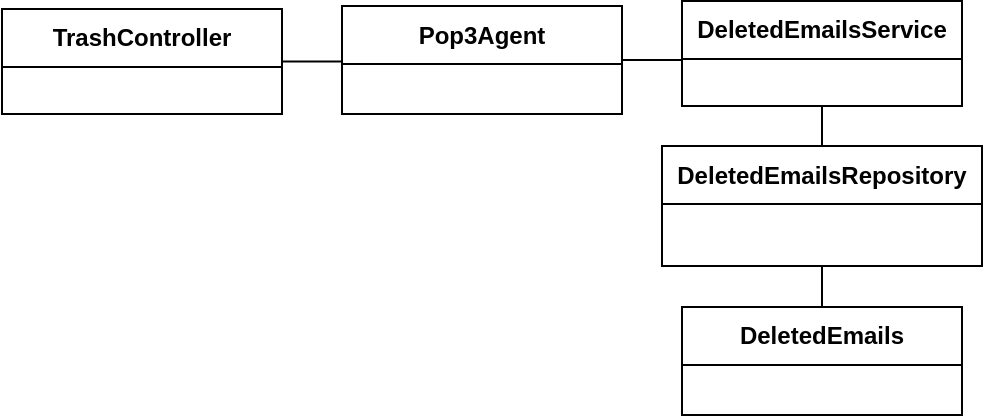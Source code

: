 <mxfile version="24.4.6" type="device">
  <diagram name="페이지-1" id="o1T6De4IS84ZndH51q3r">
    <mxGraphModel dx="792" dy="1131" grid="1" gridSize="10" guides="1" tooltips="1" connect="1" arrows="1" fold="1" page="1" pageScale="1" pageWidth="827" pageHeight="1169" math="0" shadow="0">
      <root>
        <mxCell id="0" />
        <mxCell id="1" parent="0" />
        <mxCell id="gLWLt2-0k6Hra7lJ6vMk-10" style="edgeStyle=orthogonalEdgeStyle;rounded=0;orthogonalLoop=1;jettySize=auto;html=1;exitX=1;exitY=0.5;exitDx=0;exitDy=0;entryX=0;entryY=0.5;entryDx=0;entryDy=0;endArrow=none;endFill=0;" parent="1" source="gLWLt2-0k6Hra7lJ6vMk-1" target="gLWLt2-0k6Hra7lJ6vMk-4" edge="1">
          <mxGeometry relative="1" as="geometry" />
        </mxCell>
        <mxCell id="gLWLt2-0k6Hra7lJ6vMk-1" value="TrashController" style="swimlane;fontStyle=1;align=center;verticalAlign=middle;childLayout=stackLayout;horizontal=1;startSize=29;horizontalStack=0;resizeParent=1;resizeParentMax=0;resizeLast=0;collapsible=0;marginBottom=0;html=1;whiteSpace=wrap;" parent="1" vertex="1">
          <mxGeometry x="310" y="381.5" width="140" height="52.5" as="geometry" />
        </mxCell>
        <mxCell id="r9IzcZ_i0eZ08nusUGmR-8" style="edgeStyle=orthogonalEdgeStyle;rounded=0;orthogonalLoop=1;jettySize=auto;html=1;exitX=1;exitY=0.5;exitDx=0;exitDy=0;entryX=0;entryY=0.5;entryDx=0;entryDy=0;endArrow=none;endFill=0;" parent="1" source="gLWLt2-0k6Hra7lJ6vMk-4" target="r9IzcZ_i0eZ08nusUGmR-1" edge="1">
          <mxGeometry relative="1" as="geometry" />
        </mxCell>
        <mxCell id="gLWLt2-0k6Hra7lJ6vMk-4" value="&lt;div&gt;&lt;span style=&quot;background-color: initial;&quot;&gt;Pop3Agent&lt;/span&gt;&lt;br&gt;&lt;/div&gt;" style="swimlane;fontStyle=1;align=center;verticalAlign=middle;childLayout=stackLayout;horizontal=1;startSize=29;horizontalStack=0;resizeParent=1;resizeParentMax=0;resizeLast=0;collapsible=0;marginBottom=0;html=1;whiteSpace=wrap;" parent="1" vertex="1">
          <mxGeometry x="480" y="380" width="140" height="54" as="geometry" />
        </mxCell>
        <mxCell id="r9IzcZ_i0eZ08nusUGmR-9" style="edgeStyle=orthogonalEdgeStyle;rounded=0;orthogonalLoop=1;jettySize=auto;html=1;entryX=0.5;entryY=0;entryDx=0;entryDy=0;endArrow=none;endFill=0;" parent="1" source="r9IzcZ_i0eZ08nusUGmR-1" target="r9IzcZ_i0eZ08nusUGmR-4" edge="1">
          <mxGeometry relative="1" as="geometry" />
        </mxCell>
        <mxCell id="r9IzcZ_i0eZ08nusUGmR-1" value="DeletedEmailsService" style="swimlane;fontStyle=1;align=center;verticalAlign=middle;childLayout=stackLayout;horizontal=1;startSize=29;horizontalStack=0;resizeParent=1;resizeParentMax=0;resizeLast=0;collapsible=0;marginBottom=0;html=1;whiteSpace=wrap;" parent="1" vertex="1">
          <mxGeometry x="650" y="377.5" width="140" height="52.5" as="geometry" />
        </mxCell>
        <mxCell id="r9IzcZ_i0eZ08nusUGmR-4" value="DeletedEmailsRepository" style="swimlane;fontStyle=1;align=center;verticalAlign=middle;childLayout=stackLayout;horizontal=1;startSize=29;horizontalStack=0;resizeParent=1;resizeParentMax=0;resizeLast=0;collapsible=0;marginBottom=0;html=1;whiteSpace=wrap;" parent="1" vertex="1">
          <mxGeometry x="640" y="450" width="160" height="60" as="geometry" />
        </mxCell>
        <mxCell id="r9IzcZ_i0eZ08nusUGmR-13" style="edgeStyle=orthogonalEdgeStyle;rounded=0;orthogonalLoop=1;jettySize=auto;html=1;endArrow=none;endFill=0;" parent="1" source="r9IzcZ_i0eZ08nusUGmR-10" edge="1">
          <mxGeometry relative="1" as="geometry">
            <mxPoint x="720" y="530" as="targetPoint" />
          </mxGeometry>
        </mxCell>
        <mxCell id="r9IzcZ_i0eZ08nusUGmR-10" value="DeletedEmails" style="swimlane;fontStyle=1;align=center;verticalAlign=middle;childLayout=stackLayout;horizontal=1;startSize=29;horizontalStack=0;resizeParent=1;resizeParentMax=0;resizeLast=0;collapsible=0;marginBottom=0;html=1;whiteSpace=wrap;" parent="1" vertex="1">
          <mxGeometry x="650" y="530.5" width="140" height="54" as="geometry" />
        </mxCell>
      </root>
    </mxGraphModel>
  </diagram>
</mxfile>
